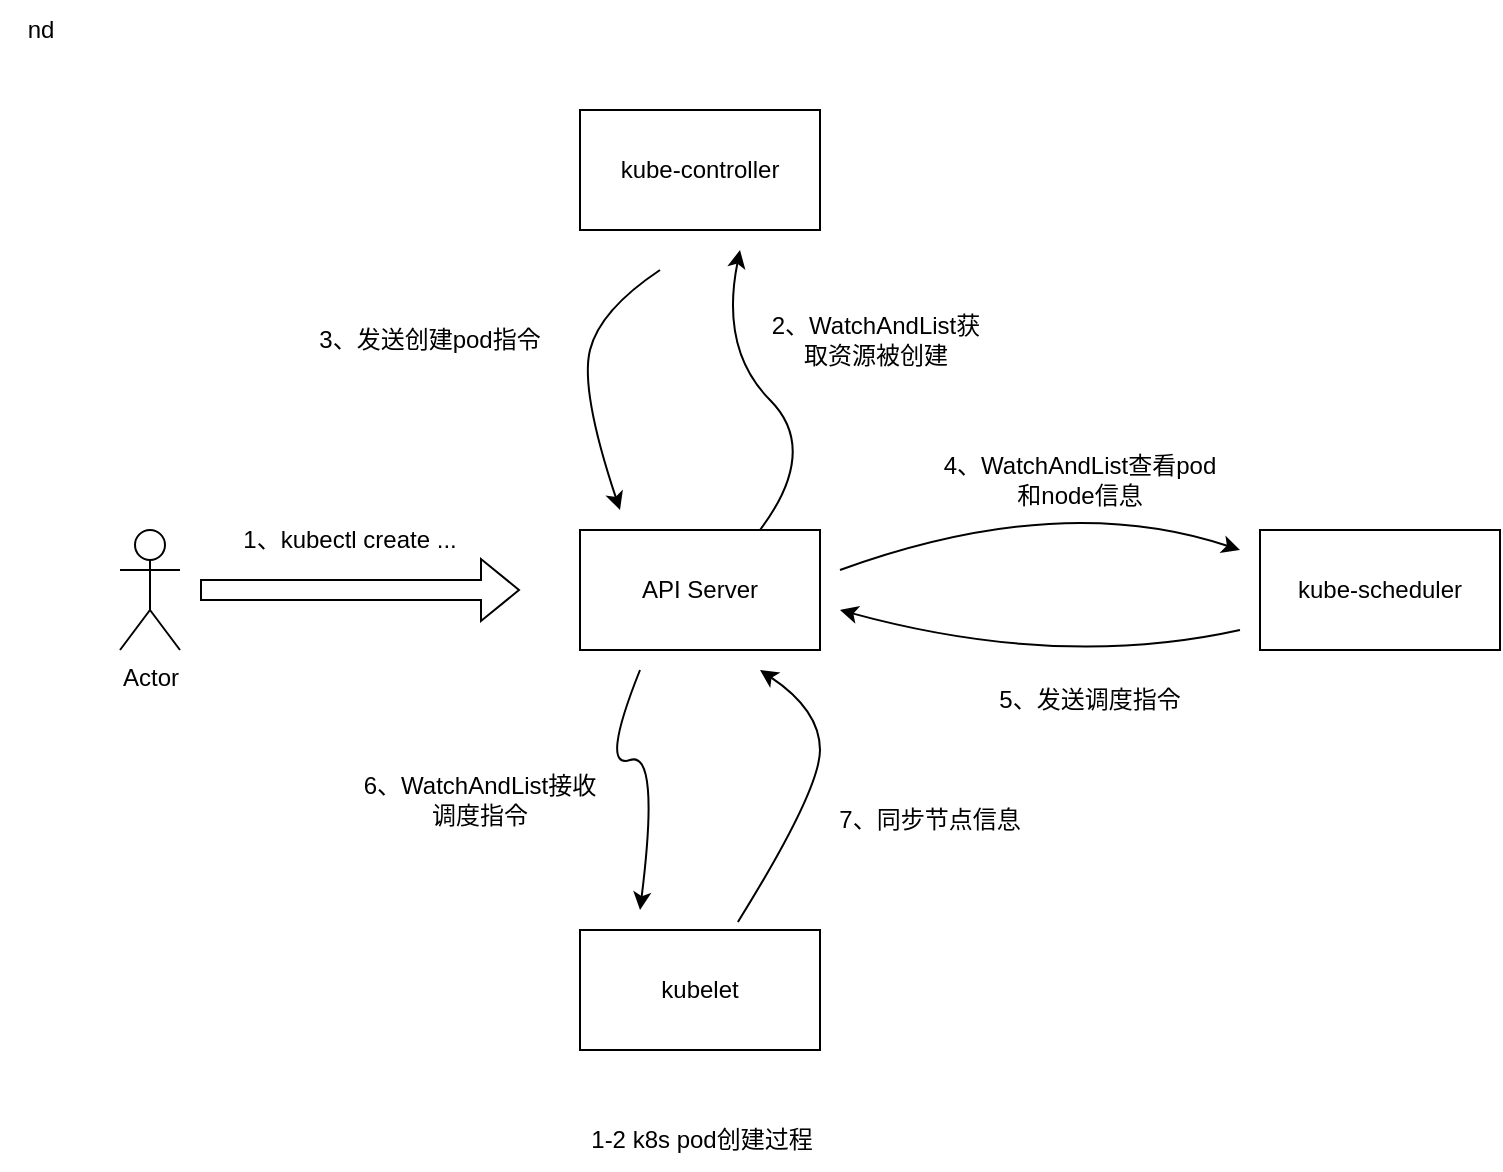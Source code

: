 <mxfile version="20.3.0" type="device"><diagram id="x9GbArrw4iAr8EzNeL4q" name="第 1 页"><mxGraphModel dx="1018" dy="656" grid="1" gridSize="10" guides="1" tooltips="1" connect="1" arrows="1" fold="1" page="1" pageScale="1" pageWidth="827" pageHeight="1169" math="0" shadow="0"><root><mxCell id="0"/><mxCell id="1" parent="0"/><mxCell id="JrMZ8N8yefWSgah17sRs-1" value="Actor" style="shape=umlActor;verticalLabelPosition=bottom;verticalAlign=top;html=1;outlineConnect=0;" parent="1" vertex="1"><mxGeometry x="70" y="280" width="30" height="60" as="geometry"/></mxCell><mxCell id="JrMZ8N8yefWSgah17sRs-2" value="" style="shape=flexArrow;endArrow=classic;html=1;rounded=0;" parent="1" edge="1"><mxGeometry width="50" height="50" relative="1" as="geometry"><mxPoint x="110" y="310" as="sourcePoint"/><mxPoint x="270" y="310" as="targetPoint"/></mxGeometry></mxCell><mxCell id="JrMZ8N8yefWSgah17sRs-3" value="&lt;div style=&quot;text-align: start;&quot;&gt;&lt;span style=&quot;background-color: initial;&quot;&gt;1、kubectl create ...&lt;/span&gt;&lt;/div&gt;" style="text;html=1;strokeColor=none;fillColor=none;align=center;verticalAlign=middle;whiteSpace=wrap;rounded=0;" parent="1" vertex="1"><mxGeometry x="130" y="270" width="110" height="30" as="geometry"/></mxCell><mxCell id="JrMZ8N8yefWSgah17sRs-5" value="API Server" style="rounded=0;whiteSpace=wrap;html=1;" parent="1" vertex="1"><mxGeometry x="300" y="280" width="120" height="60" as="geometry"/></mxCell><mxCell id="JrMZ8N8yefWSgah17sRs-6" value="kube-controller" style="rounded=0;whiteSpace=wrap;html=1;" parent="1" vertex="1"><mxGeometry x="300" y="70" width="120" height="60" as="geometry"/></mxCell><mxCell id="JrMZ8N8yefWSgah17sRs-7" value="kubelet" style="rounded=0;whiteSpace=wrap;html=1;" parent="1" vertex="1"><mxGeometry x="300" y="480" width="120" height="60" as="geometry"/></mxCell><mxCell id="JrMZ8N8yefWSgah17sRs-8" value="kube-scheduler" style="rounded=0;whiteSpace=wrap;html=1;" parent="1" vertex="1"><mxGeometry x="640" y="280" width="120" height="60" as="geometry"/></mxCell><mxCell id="JrMZ8N8yefWSgah17sRs-9" value="" style="curved=1;endArrow=classic;html=1;rounded=0;exitX=0.75;exitY=0;exitDx=0;exitDy=0;" parent="1" source="JrMZ8N8yefWSgah17sRs-5" edge="1"><mxGeometry width="50" height="50" relative="1" as="geometry"><mxPoint x="370" y="240" as="sourcePoint"/><mxPoint x="380" y="140" as="targetPoint"/><Array as="points"><mxPoint x="420" y="240"/><mxPoint x="370" y="190"/></Array></mxGeometry></mxCell><mxCell id="JrMZ8N8yefWSgah17sRs-10" value="2、WatchAndList获取资源被创建" style="text;html=1;strokeColor=none;fillColor=none;align=center;verticalAlign=middle;whiteSpace=wrap;rounded=0;" parent="1" vertex="1"><mxGeometry x="390" y="170" width="116" height="30" as="geometry"/></mxCell><mxCell id="JrMZ8N8yefWSgah17sRs-11" value="" style="curved=1;endArrow=classic;html=1;rounded=0;" parent="1" edge="1"><mxGeometry width="50" height="50" relative="1" as="geometry"><mxPoint x="340" y="150" as="sourcePoint"/><mxPoint x="320" y="270" as="targetPoint"/><Array as="points"><mxPoint x="310" y="170"/><mxPoint x="300" y="210"/></Array></mxGeometry></mxCell><mxCell id="JrMZ8N8yefWSgah17sRs-12" value="3、发送创建pod指令" style="text;html=1;strokeColor=none;fillColor=none;align=center;verticalAlign=middle;whiteSpace=wrap;rounded=0;" parent="1" vertex="1"><mxGeometry x="160" y="170" width="130" height="30" as="geometry"/></mxCell><mxCell id="JrMZ8N8yefWSgah17sRs-15" value="" style="curved=1;endArrow=classic;html=1;rounded=0;" parent="1" edge="1"><mxGeometry width="50" height="50" relative="1" as="geometry"><mxPoint x="430" y="300" as="sourcePoint"/><mxPoint x="630" y="290" as="targetPoint"/><Array as="points"><mxPoint x="540" y="260"/></Array></mxGeometry></mxCell><mxCell id="JrMZ8N8yefWSgah17sRs-16" value="" style="curved=1;endArrow=classic;html=1;rounded=0;" parent="1" edge="1"><mxGeometry width="50" height="50" relative="1" as="geometry"><mxPoint x="630" y="330" as="sourcePoint"/><mxPoint x="430" y="320" as="targetPoint"/><Array as="points"><mxPoint x="540" y="350"/></Array></mxGeometry></mxCell><mxCell id="JrMZ8N8yefWSgah17sRs-17" value="4、WatchAndList查看pod和node信息" style="text;html=1;strokeColor=none;fillColor=none;align=center;verticalAlign=middle;whiteSpace=wrap;rounded=0;" parent="1" vertex="1"><mxGeometry x="480" y="240" width="140" height="30" as="geometry"/></mxCell><mxCell id="JrMZ8N8yefWSgah17sRs-18" value="5、发送调度指令" style="text;html=1;strokeColor=none;fillColor=none;align=center;verticalAlign=middle;whiteSpace=wrap;rounded=0;" parent="1" vertex="1"><mxGeometry x="490" y="350" width="130" height="30" as="geometry"/></mxCell><mxCell id="JrMZ8N8yefWSgah17sRs-19" value="" style="curved=1;endArrow=classic;html=1;rounded=0;exitX=0.658;exitY=-0.067;exitDx=0;exitDy=0;exitPerimeter=0;" parent="1" source="JrMZ8N8yefWSgah17sRs-7" edge="1"><mxGeometry width="50" height="50" relative="1" as="geometry"><mxPoint x="390" y="450" as="sourcePoint"/><mxPoint x="390" y="350" as="targetPoint"/><Array as="points"><mxPoint x="420" y="410"/><mxPoint x="420" y="370"/></Array></mxGeometry></mxCell><mxCell id="JrMZ8N8yefWSgah17sRs-20" value="" style="curved=1;endArrow=classic;html=1;rounded=0;" parent="1" edge="1"><mxGeometry width="50" height="50" relative="1" as="geometry"><mxPoint x="330" y="350" as="sourcePoint"/><mxPoint x="330" y="470" as="targetPoint"/><Array as="points"><mxPoint x="310" y="400"/><mxPoint x="340" y="390"/></Array></mxGeometry></mxCell><mxCell id="JrMZ8N8yefWSgah17sRs-21" value="6、WatchAndList接收调度指令" style="text;html=1;strokeColor=none;fillColor=none;align=center;verticalAlign=middle;whiteSpace=wrap;rounded=0;" parent="1" vertex="1"><mxGeometry x="190" y="400" width="120" height="30" as="geometry"/></mxCell><mxCell id="JrMZ8N8yefWSgah17sRs-22" value="7、同步节点信息" style="text;html=1;strokeColor=none;fillColor=none;align=center;verticalAlign=middle;whiteSpace=wrap;rounded=0;" parent="1" vertex="1"><mxGeometry x="420" y="410" width="110" height="30" as="geometry"/></mxCell><mxCell id="JrMZ8N8yefWSgah17sRs-23" value="1-2 k8s pod创建过程" style="text;html=1;strokeColor=none;fillColor=none;align=center;verticalAlign=middle;whiteSpace=wrap;rounded=0;" parent="1" vertex="1"><mxGeometry x="216" y="570" width="290" height="30" as="geometry"/></mxCell><mxCell id="JrMZ8N8yefWSgah17sRs-24" value="nd" style="text;html=1;resizable=0;autosize=1;align=center;verticalAlign=middle;points=[];fillColor=none;strokeColor=none;rounded=0;" parent="1" vertex="1"><mxGeometry x="10" y="15" width="40" height="30" as="geometry"/></mxCell></root></mxGraphModel></diagram></mxfile>